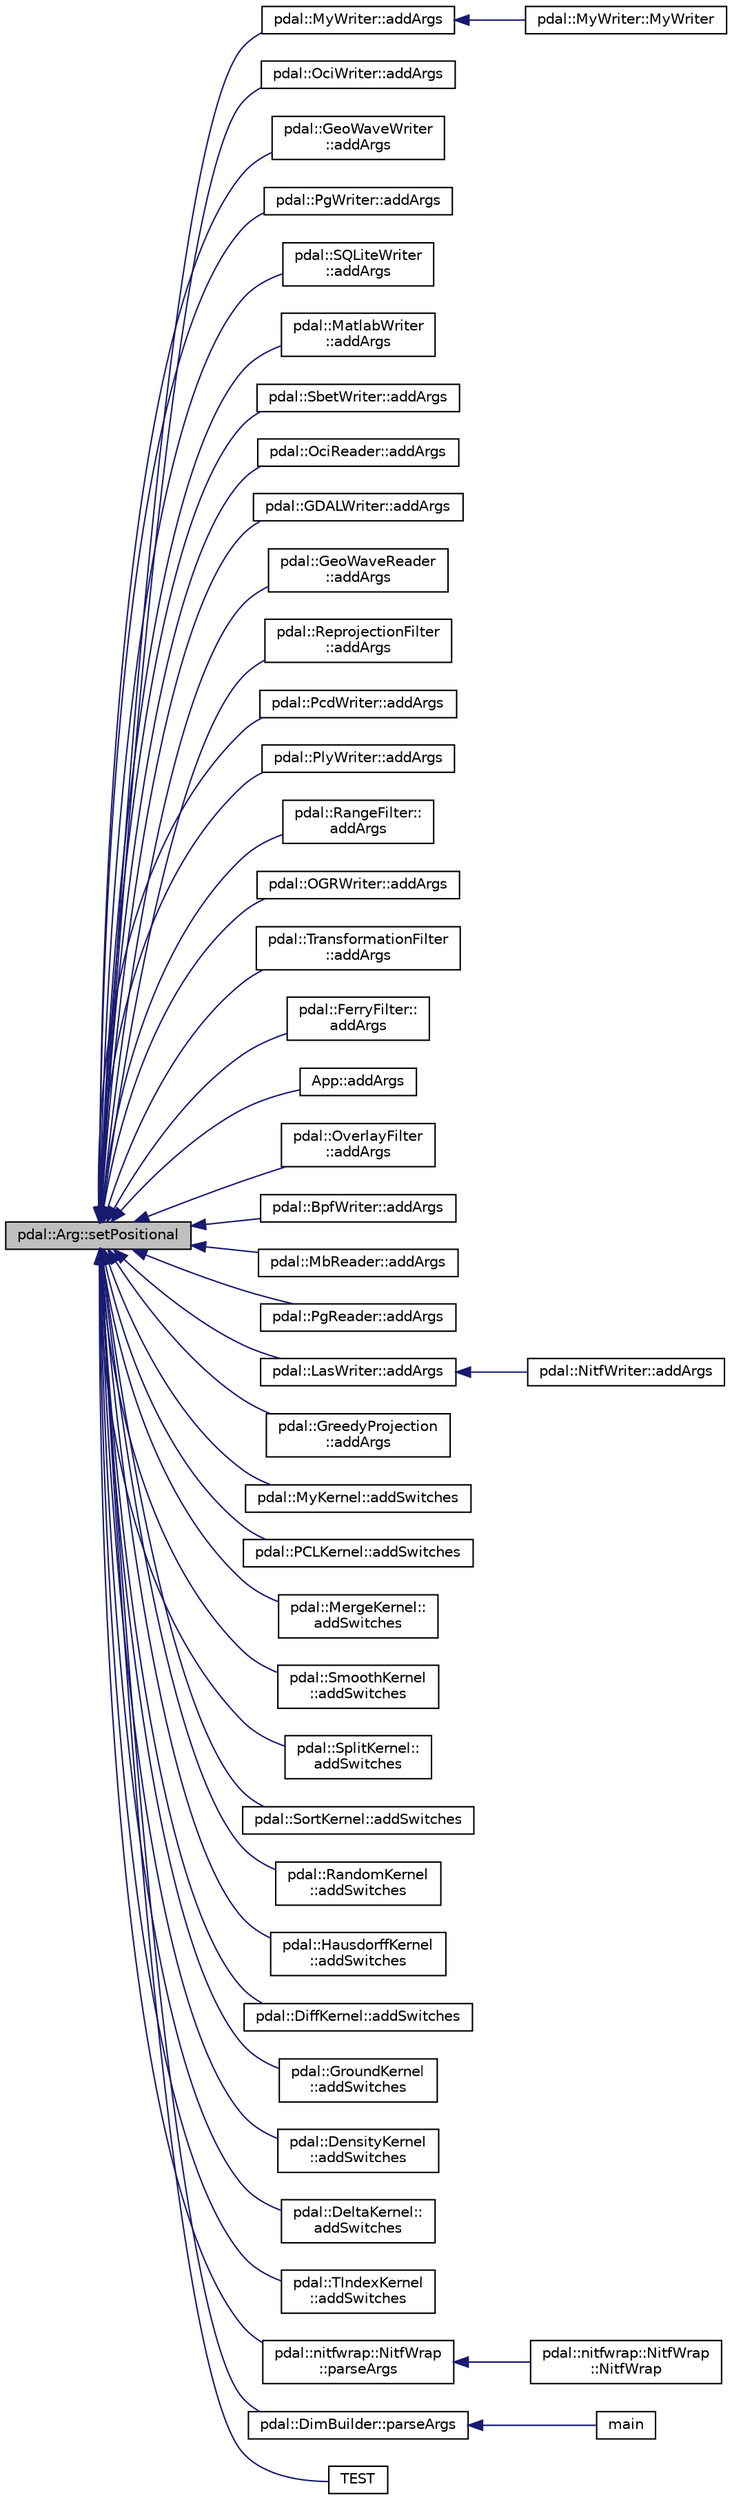 digraph "pdal::Arg::setPositional"
{
  edge [fontname="Helvetica",fontsize="10",labelfontname="Helvetica",labelfontsize="10"];
  node [fontname="Helvetica",fontsize="10",shape=record];
  rankdir="LR";
  Node1 [label="pdal::Arg::setPositional",height=0.2,width=0.4,color="black", fillcolor="grey75", style="filled", fontcolor="black"];
  Node1 -> Node2 [dir="back",color="midnightblue",fontsize="10",style="solid",fontname="Helvetica"];
  Node2 [label="pdal::MyWriter::addArgs",height=0.2,width=0.4,color="black", fillcolor="white", style="filled",URL="$classpdal_1_1MyWriter.html#a891a1f7bd8efe957ac4dff3ca8fae1dd"];
  Node2 -> Node3 [dir="back",color="midnightblue",fontsize="10",style="solid",fontname="Helvetica"];
  Node3 [label="pdal::MyWriter::MyWriter",height=0.2,width=0.4,color="black", fillcolor="white", style="filled",URL="$classpdal_1_1MyWriter.html#a7a1ec3d8ebe4b4602537edecf4a00e4b"];
  Node1 -> Node4 [dir="back",color="midnightblue",fontsize="10",style="solid",fontname="Helvetica"];
  Node4 [label="pdal::OciWriter::addArgs",height=0.2,width=0.4,color="black", fillcolor="white", style="filled",URL="$classpdal_1_1OciWriter.html#a3ad1736ab0b0883131469e168bc20e0c"];
  Node1 -> Node5 [dir="back",color="midnightblue",fontsize="10",style="solid",fontname="Helvetica"];
  Node5 [label="pdal::GeoWaveWriter\l::addArgs",height=0.2,width=0.4,color="black", fillcolor="white", style="filled",URL="$classpdal_1_1GeoWaveWriter.html#a828fef30862af2e7e98af6a98b90fd77"];
  Node1 -> Node6 [dir="back",color="midnightblue",fontsize="10",style="solid",fontname="Helvetica"];
  Node6 [label="pdal::PgWriter::addArgs",height=0.2,width=0.4,color="black", fillcolor="white", style="filled",URL="$classpdal_1_1PgWriter.html#a9736bf20a885e54cef4cc63bb0c44433"];
  Node1 -> Node7 [dir="back",color="midnightblue",fontsize="10",style="solid",fontname="Helvetica"];
  Node7 [label="pdal::SQLiteWriter\l::addArgs",height=0.2,width=0.4,color="black", fillcolor="white", style="filled",URL="$classpdal_1_1SQLiteWriter.html#afb6937456aad4fabd8ad6726fb10720d"];
  Node1 -> Node8 [dir="back",color="midnightblue",fontsize="10",style="solid",fontname="Helvetica"];
  Node8 [label="pdal::MatlabWriter\l::addArgs",height=0.2,width=0.4,color="black", fillcolor="white", style="filled",URL="$classpdal_1_1MatlabWriter.html#aaccde3a16ab253c5d984418c0716aa3f"];
  Node1 -> Node9 [dir="back",color="midnightblue",fontsize="10",style="solid",fontname="Helvetica"];
  Node9 [label="pdal::SbetWriter::addArgs",height=0.2,width=0.4,color="black", fillcolor="white", style="filled",URL="$classpdal_1_1SbetWriter.html#a7995567b968bd920287823aedd4f48d6"];
  Node1 -> Node10 [dir="back",color="midnightblue",fontsize="10",style="solid",fontname="Helvetica"];
  Node10 [label="pdal::OciReader::addArgs",height=0.2,width=0.4,color="black", fillcolor="white", style="filled",URL="$classpdal_1_1OciReader.html#a7341215a10b95c0c126f6ef4932cb81d"];
  Node1 -> Node11 [dir="back",color="midnightblue",fontsize="10",style="solid",fontname="Helvetica"];
  Node11 [label="pdal::GDALWriter::addArgs",height=0.2,width=0.4,color="black", fillcolor="white", style="filled",URL="$classpdal_1_1GDALWriter.html#a5cf2d1d4fe7d03666b97f28502c8fad1"];
  Node1 -> Node12 [dir="back",color="midnightblue",fontsize="10",style="solid",fontname="Helvetica"];
  Node12 [label="pdal::GeoWaveReader\l::addArgs",height=0.2,width=0.4,color="black", fillcolor="white", style="filled",URL="$classpdal_1_1GeoWaveReader.html#a05ac403209716de0a69b855920e1e2be"];
  Node1 -> Node13 [dir="back",color="midnightblue",fontsize="10",style="solid",fontname="Helvetica"];
  Node13 [label="pdal::ReprojectionFilter\l::addArgs",height=0.2,width=0.4,color="black", fillcolor="white", style="filled",URL="$classpdal_1_1ReprojectionFilter.html#aa1531594896819e93ca259c7f0550b2d"];
  Node1 -> Node14 [dir="back",color="midnightblue",fontsize="10",style="solid",fontname="Helvetica"];
  Node14 [label="pdal::PcdWriter::addArgs",height=0.2,width=0.4,color="black", fillcolor="white", style="filled",URL="$classpdal_1_1PcdWriter.html#afc32a312bd36bb5ea544ca293dca2837"];
  Node1 -> Node15 [dir="back",color="midnightblue",fontsize="10",style="solid",fontname="Helvetica"];
  Node15 [label="pdal::PlyWriter::addArgs",height=0.2,width=0.4,color="black", fillcolor="white", style="filled",URL="$classpdal_1_1PlyWriter.html#a51b6339ca095792bd2e02efb7ba13a6a"];
  Node1 -> Node16 [dir="back",color="midnightblue",fontsize="10",style="solid",fontname="Helvetica"];
  Node16 [label="pdal::RangeFilter::\laddArgs",height=0.2,width=0.4,color="black", fillcolor="white", style="filled",URL="$classpdal_1_1RangeFilter.html#a85e49eeac4de7ca49b1b18e8bb123090"];
  Node1 -> Node17 [dir="back",color="midnightblue",fontsize="10",style="solid",fontname="Helvetica"];
  Node17 [label="pdal::OGRWriter::addArgs",height=0.2,width=0.4,color="black", fillcolor="white", style="filled",URL="$classpdal_1_1OGRWriter.html#a61fe0dddcb8c5b37ff824fba55b21094"];
  Node1 -> Node18 [dir="back",color="midnightblue",fontsize="10",style="solid",fontname="Helvetica"];
  Node18 [label="pdal::TransformationFilter\l::addArgs",height=0.2,width=0.4,color="black", fillcolor="white", style="filled",URL="$classpdal_1_1TransformationFilter.html#a09b8d85eddf0cefff175eb007f7ee93c"];
  Node1 -> Node19 [dir="back",color="midnightblue",fontsize="10",style="solid",fontname="Helvetica"];
  Node19 [label="pdal::FerryFilter::\laddArgs",height=0.2,width=0.4,color="black", fillcolor="white", style="filled",URL="$classpdal_1_1FerryFilter.html#a0ec1ecc5834e5fe1df824bdcfd31bb69"];
  Node1 -> Node20 [dir="back",color="midnightblue",fontsize="10",style="solid",fontname="Helvetica"];
  Node20 [label="App::addArgs",height=0.2,width=0.4,color="black", fillcolor="white", style="filled",URL="$classApp.html#a22b388ef20398d87e238367a2d5fa2fc"];
  Node1 -> Node21 [dir="back",color="midnightblue",fontsize="10",style="solid",fontname="Helvetica"];
  Node21 [label="pdal::OverlayFilter\l::addArgs",height=0.2,width=0.4,color="black", fillcolor="white", style="filled",URL="$classpdal_1_1OverlayFilter.html#ad9d41bcd02da99aac7418a241da6e01d"];
  Node1 -> Node22 [dir="back",color="midnightblue",fontsize="10",style="solid",fontname="Helvetica"];
  Node22 [label="pdal::BpfWriter::addArgs",height=0.2,width=0.4,color="black", fillcolor="white", style="filled",URL="$classpdal_1_1BpfWriter.html#ad8010a40e61e1849b94e8725b8f996e3"];
  Node1 -> Node23 [dir="back",color="midnightblue",fontsize="10",style="solid",fontname="Helvetica"];
  Node23 [label="pdal::MbReader::addArgs",height=0.2,width=0.4,color="black", fillcolor="white", style="filled",URL="$classpdal_1_1MbReader.html#a307e66f666f862135d5caa14df684f80"];
  Node1 -> Node24 [dir="back",color="midnightblue",fontsize="10",style="solid",fontname="Helvetica"];
  Node24 [label="pdal::PgReader::addArgs",height=0.2,width=0.4,color="black", fillcolor="white", style="filled",URL="$classpdal_1_1PgReader.html#afb7dc7b043b43bc968837f27b8046f61"];
  Node1 -> Node25 [dir="back",color="midnightblue",fontsize="10",style="solid",fontname="Helvetica"];
  Node25 [label="pdal::LasWriter::addArgs",height=0.2,width=0.4,color="black", fillcolor="white", style="filled",URL="$classpdal_1_1LasWriter.html#accb15beb5adfeda7fd1cba87b24cf5ff"];
  Node25 -> Node26 [dir="back",color="midnightblue",fontsize="10",style="solid",fontname="Helvetica"];
  Node26 [label="pdal::NitfWriter::addArgs",height=0.2,width=0.4,color="black", fillcolor="white", style="filled",URL="$classpdal_1_1NitfWriter.html#af297f1d7cd0a296eab12d8019ef0930c"];
  Node1 -> Node27 [dir="back",color="midnightblue",fontsize="10",style="solid",fontname="Helvetica"];
  Node27 [label="pdal::GreedyProjection\l::addArgs",height=0.2,width=0.4,color="black", fillcolor="white", style="filled",URL="$classpdal_1_1GreedyProjection.html#a47732f4e22f8fa26d0f88289fb9d0478"];
  Node1 -> Node28 [dir="back",color="midnightblue",fontsize="10",style="solid",fontname="Helvetica"];
  Node28 [label="pdal::MyKernel::addSwitches",height=0.2,width=0.4,color="black", fillcolor="white", style="filled",URL="$classpdal_1_1MyKernel.html#ad3cf74a6ea5bea2b09a9f5564987bdfc"];
  Node1 -> Node29 [dir="back",color="midnightblue",fontsize="10",style="solid",fontname="Helvetica"];
  Node29 [label="pdal::PCLKernel::addSwitches",height=0.2,width=0.4,color="black", fillcolor="white", style="filled",URL="$classpdal_1_1PCLKernel.html#a4e29738944e1a38bdf6ed58b7d4dfb3f"];
  Node1 -> Node30 [dir="back",color="midnightblue",fontsize="10",style="solid",fontname="Helvetica"];
  Node30 [label="pdal::MergeKernel::\laddSwitches",height=0.2,width=0.4,color="black", fillcolor="white", style="filled",URL="$classpdal_1_1MergeKernel.html#a45e98bd5dc512c3cafec581d4b788304"];
  Node1 -> Node31 [dir="back",color="midnightblue",fontsize="10",style="solid",fontname="Helvetica"];
  Node31 [label="pdal::SmoothKernel\l::addSwitches",height=0.2,width=0.4,color="black", fillcolor="white", style="filled",URL="$classpdal_1_1SmoothKernel.html#afa0a0faf863398c22c06a0533b1ab02e"];
  Node1 -> Node32 [dir="back",color="midnightblue",fontsize="10",style="solid",fontname="Helvetica"];
  Node32 [label="pdal::SplitKernel::\laddSwitches",height=0.2,width=0.4,color="black", fillcolor="white", style="filled",URL="$classpdal_1_1SplitKernel.html#ae335948a46c97cbd431273bb36d11787"];
  Node1 -> Node33 [dir="back",color="midnightblue",fontsize="10",style="solid",fontname="Helvetica"];
  Node33 [label="pdal::SortKernel::addSwitches",height=0.2,width=0.4,color="black", fillcolor="white", style="filled",URL="$classpdal_1_1SortKernel.html#ac885b1188d2e011e8b95815b5164fd16"];
  Node1 -> Node34 [dir="back",color="midnightblue",fontsize="10",style="solid",fontname="Helvetica"];
  Node34 [label="pdal::RandomKernel\l::addSwitches",height=0.2,width=0.4,color="black", fillcolor="white", style="filled",URL="$classpdal_1_1RandomKernel.html#a31e836fc27d4f97536ccb58060cffdeb"];
  Node1 -> Node35 [dir="back",color="midnightblue",fontsize="10",style="solid",fontname="Helvetica"];
  Node35 [label="pdal::HausdorffKernel\l::addSwitches",height=0.2,width=0.4,color="black", fillcolor="white", style="filled",URL="$classpdal_1_1HausdorffKernel.html#af818c6ad8f9a44263f4d881d84af81ed"];
  Node1 -> Node36 [dir="back",color="midnightblue",fontsize="10",style="solid",fontname="Helvetica"];
  Node36 [label="pdal::DiffKernel::addSwitches",height=0.2,width=0.4,color="black", fillcolor="white", style="filled",URL="$classpdal_1_1DiffKernel.html#a26848ddd961ed3ed6079b4ea60cd9fa1"];
  Node1 -> Node37 [dir="back",color="midnightblue",fontsize="10",style="solid",fontname="Helvetica"];
  Node37 [label="pdal::GroundKernel\l::addSwitches",height=0.2,width=0.4,color="black", fillcolor="white", style="filled",URL="$classpdal_1_1GroundKernel.html#a3c3ea54fde14af547d6fea423297199e"];
  Node1 -> Node38 [dir="back",color="midnightblue",fontsize="10",style="solid",fontname="Helvetica"];
  Node38 [label="pdal::DensityKernel\l::addSwitches",height=0.2,width=0.4,color="black", fillcolor="white", style="filled",URL="$classpdal_1_1DensityKernel.html#a0dab32ff24a075112837d6332fc305e6"];
  Node1 -> Node39 [dir="back",color="midnightblue",fontsize="10",style="solid",fontname="Helvetica"];
  Node39 [label="pdal::DeltaKernel::\laddSwitches",height=0.2,width=0.4,color="black", fillcolor="white", style="filled",URL="$classpdal_1_1DeltaKernel.html#aa80dea0cb41627fdcf6b33a60c4fb827"];
  Node1 -> Node40 [dir="back",color="midnightblue",fontsize="10",style="solid",fontname="Helvetica"];
  Node40 [label="pdal::TIndexKernel\l::addSwitches",height=0.2,width=0.4,color="black", fillcolor="white", style="filled",URL="$classpdal_1_1TIndexKernel.html#a9a658cb0e88383a34d94361b55af359a"];
  Node1 -> Node41 [dir="back",color="midnightblue",fontsize="10",style="solid",fontname="Helvetica"];
  Node41 [label="pdal::nitfwrap::NitfWrap\l::parseArgs",height=0.2,width=0.4,color="black", fillcolor="white", style="filled",URL="$classpdal_1_1nitfwrap_1_1NitfWrap.html#abf899b397aff312f6e153a6230a047a4"];
  Node41 -> Node42 [dir="back",color="midnightblue",fontsize="10",style="solid",fontname="Helvetica"];
  Node42 [label="pdal::nitfwrap::NitfWrap\l::NitfWrap",height=0.2,width=0.4,color="black", fillcolor="white", style="filled",URL="$classpdal_1_1nitfwrap_1_1NitfWrap.html#a507defc6c08af645c161ee875c58374a"];
  Node1 -> Node43 [dir="back",color="midnightblue",fontsize="10",style="solid",fontname="Helvetica"];
  Node43 [label="pdal::DimBuilder::parseArgs",height=0.2,width=0.4,color="black", fillcolor="white", style="filled",URL="$classpdal_1_1DimBuilder.html#af0b25f62fde3f5d6698fc1fcd472f3ec"];
  Node43 -> Node44 [dir="back",color="midnightblue",fontsize="10",style="solid",fontname="Helvetica"];
  Node44 [label="main",height=0.2,width=0.4,color="black", fillcolor="white", style="filled",URL="$DimBuilder_8cpp.html#a0ddf1224851353fc92bfbff6f499fa97"];
  Node1 -> Node45 [dir="back",color="midnightblue",fontsize="10",style="solid",fontname="Helvetica"];
  Node45 [label="TEST",height=0.2,width=0.4,color="black", fillcolor="white", style="filled",URL="$ProgramArgsTest_8cpp.html#a951ee534b4651d6d60a309565f5ef05e"];
}
